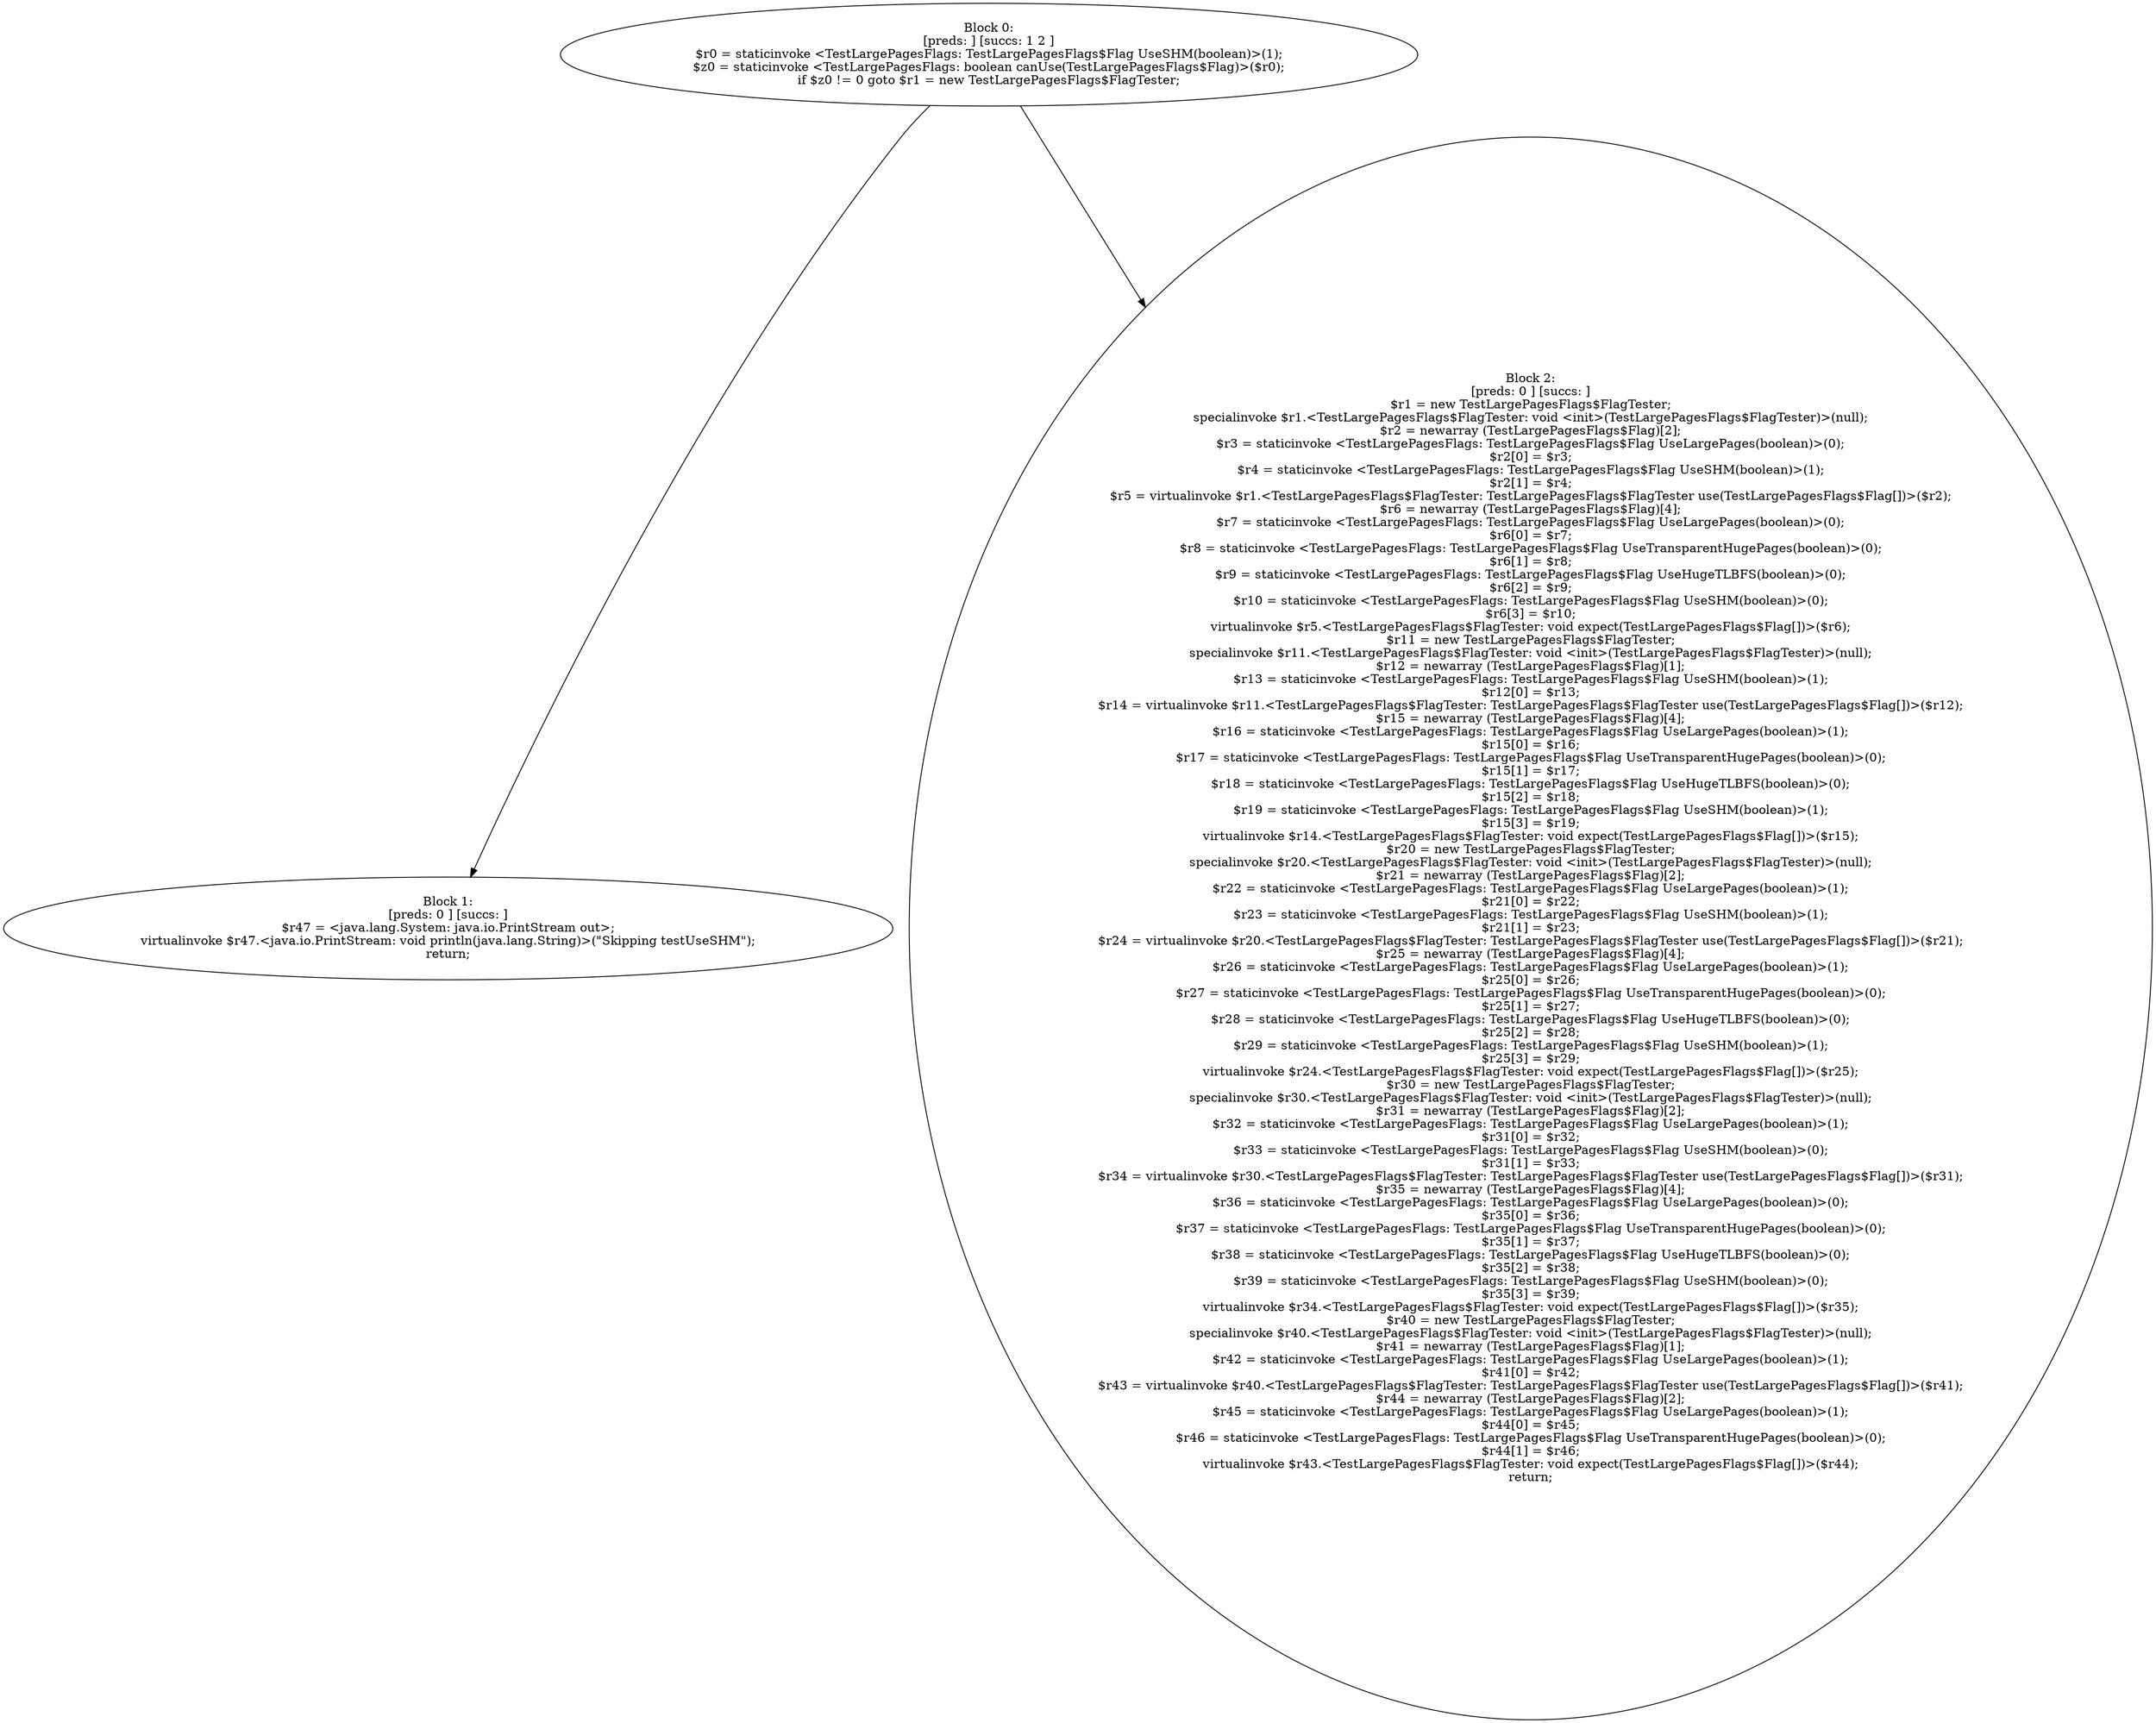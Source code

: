 digraph "unitGraph" {
    "Block 0:
[preds: ] [succs: 1 2 ]
$r0 = staticinvoke <TestLargePagesFlags: TestLargePagesFlags$Flag UseSHM(boolean)>(1);
$z0 = staticinvoke <TestLargePagesFlags: boolean canUse(TestLargePagesFlags$Flag)>($r0);
if $z0 != 0 goto $r1 = new TestLargePagesFlags$FlagTester;
"
    "Block 1:
[preds: 0 ] [succs: ]
$r47 = <java.lang.System: java.io.PrintStream out>;
virtualinvoke $r47.<java.io.PrintStream: void println(java.lang.String)>(\"Skipping testUseSHM\");
return;
"
    "Block 2:
[preds: 0 ] [succs: ]
$r1 = new TestLargePagesFlags$FlagTester;
specialinvoke $r1.<TestLargePagesFlags$FlagTester: void <init>(TestLargePagesFlags$FlagTester)>(null);
$r2 = newarray (TestLargePagesFlags$Flag)[2];
$r3 = staticinvoke <TestLargePagesFlags: TestLargePagesFlags$Flag UseLargePages(boolean)>(0);
$r2[0] = $r3;
$r4 = staticinvoke <TestLargePagesFlags: TestLargePagesFlags$Flag UseSHM(boolean)>(1);
$r2[1] = $r4;
$r5 = virtualinvoke $r1.<TestLargePagesFlags$FlagTester: TestLargePagesFlags$FlagTester use(TestLargePagesFlags$Flag[])>($r2);
$r6 = newarray (TestLargePagesFlags$Flag)[4];
$r7 = staticinvoke <TestLargePagesFlags: TestLargePagesFlags$Flag UseLargePages(boolean)>(0);
$r6[0] = $r7;
$r8 = staticinvoke <TestLargePagesFlags: TestLargePagesFlags$Flag UseTransparentHugePages(boolean)>(0);
$r6[1] = $r8;
$r9 = staticinvoke <TestLargePagesFlags: TestLargePagesFlags$Flag UseHugeTLBFS(boolean)>(0);
$r6[2] = $r9;
$r10 = staticinvoke <TestLargePagesFlags: TestLargePagesFlags$Flag UseSHM(boolean)>(0);
$r6[3] = $r10;
virtualinvoke $r5.<TestLargePagesFlags$FlagTester: void expect(TestLargePagesFlags$Flag[])>($r6);
$r11 = new TestLargePagesFlags$FlagTester;
specialinvoke $r11.<TestLargePagesFlags$FlagTester: void <init>(TestLargePagesFlags$FlagTester)>(null);
$r12 = newarray (TestLargePagesFlags$Flag)[1];
$r13 = staticinvoke <TestLargePagesFlags: TestLargePagesFlags$Flag UseSHM(boolean)>(1);
$r12[0] = $r13;
$r14 = virtualinvoke $r11.<TestLargePagesFlags$FlagTester: TestLargePagesFlags$FlagTester use(TestLargePagesFlags$Flag[])>($r12);
$r15 = newarray (TestLargePagesFlags$Flag)[4];
$r16 = staticinvoke <TestLargePagesFlags: TestLargePagesFlags$Flag UseLargePages(boolean)>(1);
$r15[0] = $r16;
$r17 = staticinvoke <TestLargePagesFlags: TestLargePagesFlags$Flag UseTransparentHugePages(boolean)>(0);
$r15[1] = $r17;
$r18 = staticinvoke <TestLargePagesFlags: TestLargePagesFlags$Flag UseHugeTLBFS(boolean)>(0);
$r15[2] = $r18;
$r19 = staticinvoke <TestLargePagesFlags: TestLargePagesFlags$Flag UseSHM(boolean)>(1);
$r15[3] = $r19;
virtualinvoke $r14.<TestLargePagesFlags$FlagTester: void expect(TestLargePagesFlags$Flag[])>($r15);
$r20 = new TestLargePagesFlags$FlagTester;
specialinvoke $r20.<TestLargePagesFlags$FlagTester: void <init>(TestLargePagesFlags$FlagTester)>(null);
$r21 = newarray (TestLargePagesFlags$Flag)[2];
$r22 = staticinvoke <TestLargePagesFlags: TestLargePagesFlags$Flag UseLargePages(boolean)>(1);
$r21[0] = $r22;
$r23 = staticinvoke <TestLargePagesFlags: TestLargePagesFlags$Flag UseSHM(boolean)>(1);
$r21[1] = $r23;
$r24 = virtualinvoke $r20.<TestLargePagesFlags$FlagTester: TestLargePagesFlags$FlagTester use(TestLargePagesFlags$Flag[])>($r21);
$r25 = newarray (TestLargePagesFlags$Flag)[4];
$r26 = staticinvoke <TestLargePagesFlags: TestLargePagesFlags$Flag UseLargePages(boolean)>(1);
$r25[0] = $r26;
$r27 = staticinvoke <TestLargePagesFlags: TestLargePagesFlags$Flag UseTransparentHugePages(boolean)>(0);
$r25[1] = $r27;
$r28 = staticinvoke <TestLargePagesFlags: TestLargePagesFlags$Flag UseHugeTLBFS(boolean)>(0);
$r25[2] = $r28;
$r29 = staticinvoke <TestLargePagesFlags: TestLargePagesFlags$Flag UseSHM(boolean)>(1);
$r25[3] = $r29;
virtualinvoke $r24.<TestLargePagesFlags$FlagTester: void expect(TestLargePagesFlags$Flag[])>($r25);
$r30 = new TestLargePagesFlags$FlagTester;
specialinvoke $r30.<TestLargePagesFlags$FlagTester: void <init>(TestLargePagesFlags$FlagTester)>(null);
$r31 = newarray (TestLargePagesFlags$Flag)[2];
$r32 = staticinvoke <TestLargePagesFlags: TestLargePagesFlags$Flag UseLargePages(boolean)>(1);
$r31[0] = $r32;
$r33 = staticinvoke <TestLargePagesFlags: TestLargePagesFlags$Flag UseSHM(boolean)>(0);
$r31[1] = $r33;
$r34 = virtualinvoke $r30.<TestLargePagesFlags$FlagTester: TestLargePagesFlags$FlagTester use(TestLargePagesFlags$Flag[])>($r31);
$r35 = newarray (TestLargePagesFlags$Flag)[4];
$r36 = staticinvoke <TestLargePagesFlags: TestLargePagesFlags$Flag UseLargePages(boolean)>(0);
$r35[0] = $r36;
$r37 = staticinvoke <TestLargePagesFlags: TestLargePagesFlags$Flag UseTransparentHugePages(boolean)>(0);
$r35[1] = $r37;
$r38 = staticinvoke <TestLargePagesFlags: TestLargePagesFlags$Flag UseHugeTLBFS(boolean)>(0);
$r35[2] = $r38;
$r39 = staticinvoke <TestLargePagesFlags: TestLargePagesFlags$Flag UseSHM(boolean)>(0);
$r35[3] = $r39;
virtualinvoke $r34.<TestLargePagesFlags$FlagTester: void expect(TestLargePagesFlags$Flag[])>($r35);
$r40 = new TestLargePagesFlags$FlagTester;
specialinvoke $r40.<TestLargePagesFlags$FlagTester: void <init>(TestLargePagesFlags$FlagTester)>(null);
$r41 = newarray (TestLargePagesFlags$Flag)[1];
$r42 = staticinvoke <TestLargePagesFlags: TestLargePagesFlags$Flag UseLargePages(boolean)>(1);
$r41[0] = $r42;
$r43 = virtualinvoke $r40.<TestLargePagesFlags$FlagTester: TestLargePagesFlags$FlagTester use(TestLargePagesFlags$Flag[])>($r41);
$r44 = newarray (TestLargePagesFlags$Flag)[2];
$r45 = staticinvoke <TestLargePagesFlags: TestLargePagesFlags$Flag UseLargePages(boolean)>(1);
$r44[0] = $r45;
$r46 = staticinvoke <TestLargePagesFlags: TestLargePagesFlags$Flag UseTransparentHugePages(boolean)>(0);
$r44[1] = $r46;
virtualinvoke $r43.<TestLargePagesFlags$FlagTester: void expect(TestLargePagesFlags$Flag[])>($r44);
return;
"
    "Block 0:
[preds: ] [succs: 1 2 ]
$r0 = staticinvoke <TestLargePagesFlags: TestLargePagesFlags$Flag UseSHM(boolean)>(1);
$z0 = staticinvoke <TestLargePagesFlags: boolean canUse(TestLargePagesFlags$Flag)>($r0);
if $z0 != 0 goto $r1 = new TestLargePagesFlags$FlagTester;
"->"Block 1:
[preds: 0 ] [succs: ]
$r47 = <java.lang.System: java.io.PrintStream out>;
virtualinvoke $r47.<java.io.PrintStream: void println(java.lang.String)>(\"Skipping testUseSHM\");
return;
";
    "Block 0:
[preds: ] [succs: 1 2 ]
$r0 = staticinvoke <TestLargePagesFlags: TestLargePagesFlags$Flag UseSHM(boolean)>(1);
$z0 = staticinvoke <TestLargePagesFlags: boolean canUse(TestLargePagesFlags$Flag)>($r0);
if $z0 != 0 goto $r1 = new TestLargePagesFlags$FlagTester;
"->"Block 2:
[preds: 0 ] [succs: ]
$r1 = new TestLargePagesFlags$FlagTester;
specialinvoke $r1.<TestLargePagesFlags$FlagTester: void <init>(TestLargePagesFlags$FlagTester)>(null);
$r2 = newarray (TestLargePagesFlags$Flag)[2];
$r3 = staticinvoke <TestLargePagesFlags: TestLargePagesFlags$Flag UseLargePages(boolean)>(0);
$r2[0] = $r3;
$r4 = staticinvoke <TestLargePagesFlags: TestLargePagesFlags$Flag UseSHM(boolean)>(1);
$r2[1] = $r4;
$r5 = virtualinvoke $r1.<TestLargePagesFlags$FlagTester: TestLargePagesFlags$FlagTester use(TestLargePagesFlags$Flag[])>($r2);
$r6 = newarray (TestLargePagesFlags$Flag)[4];
$r7 = staticinvoke <TestLargePagesFlags: TestLargePagesFlags$Flag UseLargePages(boolean)>(0);
$r6[0] = $r7;
$r8 = staticinvoke <TestLargePagesFlags: TestLargePagesFlags$Flag UseTransparentHugePages(boolean)>(0);
$r6[1] = $r8;
$r9 = staticinvoke <TestLargePagesFlags: TestLargePagesFlags$Flag UseHugeTLBFS(boolean)>(0);
$r6[2] = $r9;
$r10 = staticinvoke <TestLargePagesFlags: TestLargePagesFlags$Flag UseSHM(boolean)>(0);
$r6[3] = $r10;
virtualinvoke $r5.<TestLargePagesFlags$FlagTester: void expect(TestLargePagesFlags$Flag[])>($r6);
$r11 = new TestLargePagesFlags$FlagTester;
specialinvoke $r11.<TestLargePagesFlags$FlagTester: void <init>(TestLargePagesFlags$FlagTester)>(null);
$r12 = newarray (TestLargePagesFlags$Flag)[1];
$r13 = staticinvoke <TestLargePagesFlags: TestLargePagesFlags$Flag UseSHM(boolean)>(1);
$r12[0] = $r13;
$r14 = virtualinvoke $r11.<TestLargePagesFlags$FlagTester: TestLargePagesFlags$FlagTester use(TestLargePagesFlags$Flag[])>($r12);
$r15 = newarray (TestLargePagesFlags$Flag)[4];
$r16 = staticinvoke <TestLargePagesFlags: TestLargePagesFlags$Flag UseLargePages(boolean)>(1);
$r15[0] = $r16;
$r17 = staticinvoke <TestLargePagesFlags: TestLargePagesFlags$Flag UseTransparentHugePages(boolean)>(0);
$r15[1] = $r17;
$r18 = staticinvoke <TestLargePagesFlags: TestLargePagesFlags$Flag UseHugeTLBFS(boolean)>(0);
$r15[2] = $r18;
$r19 = staticinvoke <TestLargePagesFlags: TestLargePagesFlags$Flag UseSHM(boolean)>(1);
$r15[3] = $r19;
virtualinvoke $r14.<TestLargePagesFlags$FlagTester: void expect(TestLargePagesFlags$Flag[])>($r15);
$r20 = new TestLargePagesFlags$FlagTester;
specialinvoke $r20.<TestLargePagesFlags$FlagTester: void <init>(TestLargePagesFlags$FlagTester)>(null);
$r21 = newarray (TestLargePagesFlags$Flag)[2];
$r22 = staticinvoke <TestLargePagesFlags: TestLargePagesFlags$Flag UseLargePages(boolean)>(1);
$r21[0] = $r22;
$r23 = staticinvoke <TestLargePagesFlags: TestLargePagesFlags$Flag UseSHM(boolean)>(1);
$r21[1] = $r23;
$r24 = virtualinvoke $r20.<TestLargePagesFlags$FlagTester: TestLargePagesFlags$FlagTester use(TestLargePagesFlags$Flag[])>($r21);
$r25 = newarray (TestLargePagesFlags$Flag)[4];
$r26 = staticinvoke <TestLargePagesFlags: TestLargePagesFlags$Flag UseLargePages(boolean)>(1);
$r25[0] = $r26;
$r27 = staticinvoke <TestLargePagesFlags: TestLargePagesFlags$Flag UseTransparentHugePages(boolean)>(0);
$r25[1] = $r27;
$r28 = staticinvoke <TestLargePagesFlags: TestLargePagesFlags$Flag UseHugeTLBFS(boolean)>(0);
$r25[2] = $r28;
$r29 = staticinvoke <TestLargePagesFlags: TestLargePagesFlags$Flag UseSHM(boolean)>(1);
$r25[3] = $r29;
virtualinvoke $r24.<TestLargePagesFlags$FlagTester: void expect(TestLargePagesFlags$Flag[])>($r25);
$r30 = new TestLargePagesFlags$FlagTester;
specialinvoke $r30.<TestLargePagesFlags$FlagTester: void <init>(TestLargePagesFlags$FlagTester)>(null);
$r31 = newarray (TestLargePagesFlags$Flag)[2];
$r32 = staticinvoke <TestLargePagesFlags: TestLargePagesFlags$Flag UseLargePages(boolean)>(1);
$r31[0] = $r32;
$r33 = staticinvoke <TestLargePagesFlags: TestLargePagesFlags$Flag UseSHM(boolean)>(0);
$r31[1] = $r33;
$r34 = virtualinvoke $r30.<TestLargePagesFlags$FlagTester: TestLargePagesFlags$FlagTester use(TestLargePagesFlags$Flag[])>($r31);
$r35 = newarray (TestLargePagesFlags$Flag)[4];
$r36 = staticinvoke <TestLargePagesFlags: TestLargePagesFlags$Flag UseLargePages(boolean)>(0);
$r35[0] = $r36;
$r37 = staticinvoke <TestLargePagesFlags: TestLargePagesFlags$Flag UseTransparentHugePages(boolean)>(0);
$r35[1] = $r37;
$r38 = staticinvoke <TestLargePagesFlags: TestLargePagesFlags$Flag UseHugeTLBFS(boolean)>(0);
$r35[2] = $r38;
$r39 = staticinvoke <TestLargePagesFlags: TestLargePagesFlags$Flag UseSHM(boolean)>(0);
$r35[3] = $r39;
virtualinvoke $r34.<TestLargePagesFlags$FlagTester: void expect(TestLargePagesFlags$Flag[])>($r35);
$r40 = new TestLargePagesFlags$FlagTester;
specialinvoke $r40.<TestLargePagesFlags$FlagTester: void <init>(TestLargePagesFlags$FlagTester)>(null);
$r41 = newarray (TestLargePagesFlags$Flag)[1];
$r42 = staticinvoke <TestLargePagesFlags: TestLargePagesFlags$Flag UseLargePages(boolean)>(1);
$r41[0] = $r42;
$r43 = virtualinvoke $r40.<TestLargePagesFlags$FlagTester: TestLargePagesFlags$FlagTester use(TestLargePagesFlags$Flag[])>($r41);
$r44 = newarray (TestLargePagesFlags$Flag)[2];
$r45 = staticinvoke <TestLargePagesFlags: TestLargePagesFlags$Flag UseLargePages(boolean)>(1);
$r44[0] = $r45;
$r46 = staticinvoke <TestLargePagesFlags: TestLargePagesFlags$Flag UseTransparentHugePages(boolean)>(0);
$r44[1] = $r46;
virtualinvoke $r43.<TestLargePagesFlags$FlagTester: void expect(TestLargePagesFlags$Flag[])>($r44);
return;
";
}
